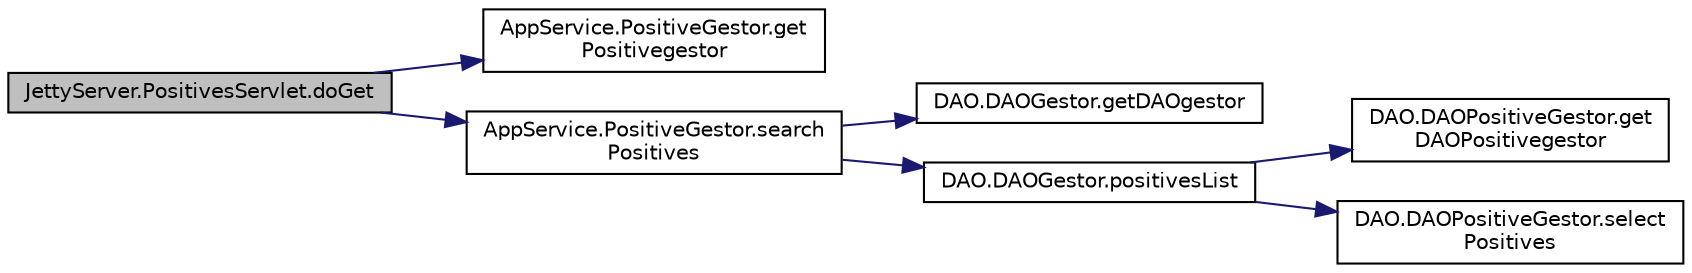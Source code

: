 digraph "JettyServer.PositivesServlet.doGet"
{
 // LATEX_PDF_SIZE
  edge [fontname="Helvetica",fontsize="10",labelfontname="Helvetica",labelfontsize="10"];
  node [fontname="Helvetica",fontsize="10",shape=record];
  rankdir="LR";
  Node1 [label="JettyServer.PositivesServlet.doGet",height=0.2,width=0.4,color="black", fillcolor="grey75", style="filled", fontcolor="black",tooltip=" "];
  Node1 -> Node2 [color="midnightblue",fontsize="10",style="solid",fontname="Helvetica"];
  Node2 [label="AppService.PositiveGestor.get\lPositivegestor",height=0.2,width=0.4,color="black", fillcolor="white", style="filled",URL="$class_app_service_1_1_positive_gestor.html#aa919a9cf1980d0a4ad6bb340f2a5d59f",tooltip=" "];
  Node1 -> Node3 [color="midnightblue",fontsize="10",style="solid",fontname="Helvetica"];
  Node3 [label="AppService.PositiveGestor.search\lPositives",height=0.2,width=0.4,color="black", fillcolor="white", style="filled",URL="$class_app_service_1_1_positive_gestor.html#a2c980437a77527176c1b6116f0399ded",tooltip=" "];
  Node3 -> Node4 [color="midnightblue",fontsize="10",style="solid",fontname="Helvetica"];
  Node4 [label="DAO.DAOGestor.getDAOgestor",height=0.2,width=0.4,color="black", fillcolor="white", style="filled",URL="$class_d_a_o_1_1_d_a_o_gestor.html#a743ecb55529d951593438e513a023921",tooltip=" "];
  Node3 -> Node5 [color="midnightblue",fontsize="10",style="solid",fontname="Helvetica"];
  Node5 [label="DAO.DAOGestor.positivesList",height=0.2,width=0.4,color="black", fillcolor="white", style="filled",URL="$class_d_a_o_1_1_d_a_o_gestor.html#a578427e12867c22150174f7a5b5c02c3",tooltip=" "];
  Node5 -> Node6 [color="midnightblue",fontsize="10",style="solid",fontname="Helvetica"];
  Node6 [label="DAO.DAOPositiveGestor.get\lDAOPositivegestor",height=0.2,width=0.4,color="black", fillcolor="white", style="filled",URL="$class_d_a_o_1_1_d_a_o_positive_gestor.html#ab608a184e07cc7ce42feb0bf50645345",tooltip=" "];
  Node5 -> Node7 [color="midnightblue",fontsize="10",style="solid",fontname="Helvetica"];
  Node7 [label="DAO.DAOPositiveGestor.select\lPositives",height=0.2,width=0.4,color="black", fillcolor="white", style="filled",URL="$class_d_a_o_1_1_d_a_o_positive_gestor.html#a6b0a466a9c07c21859cfb8724117a1b6",tooltip=" "];
}
